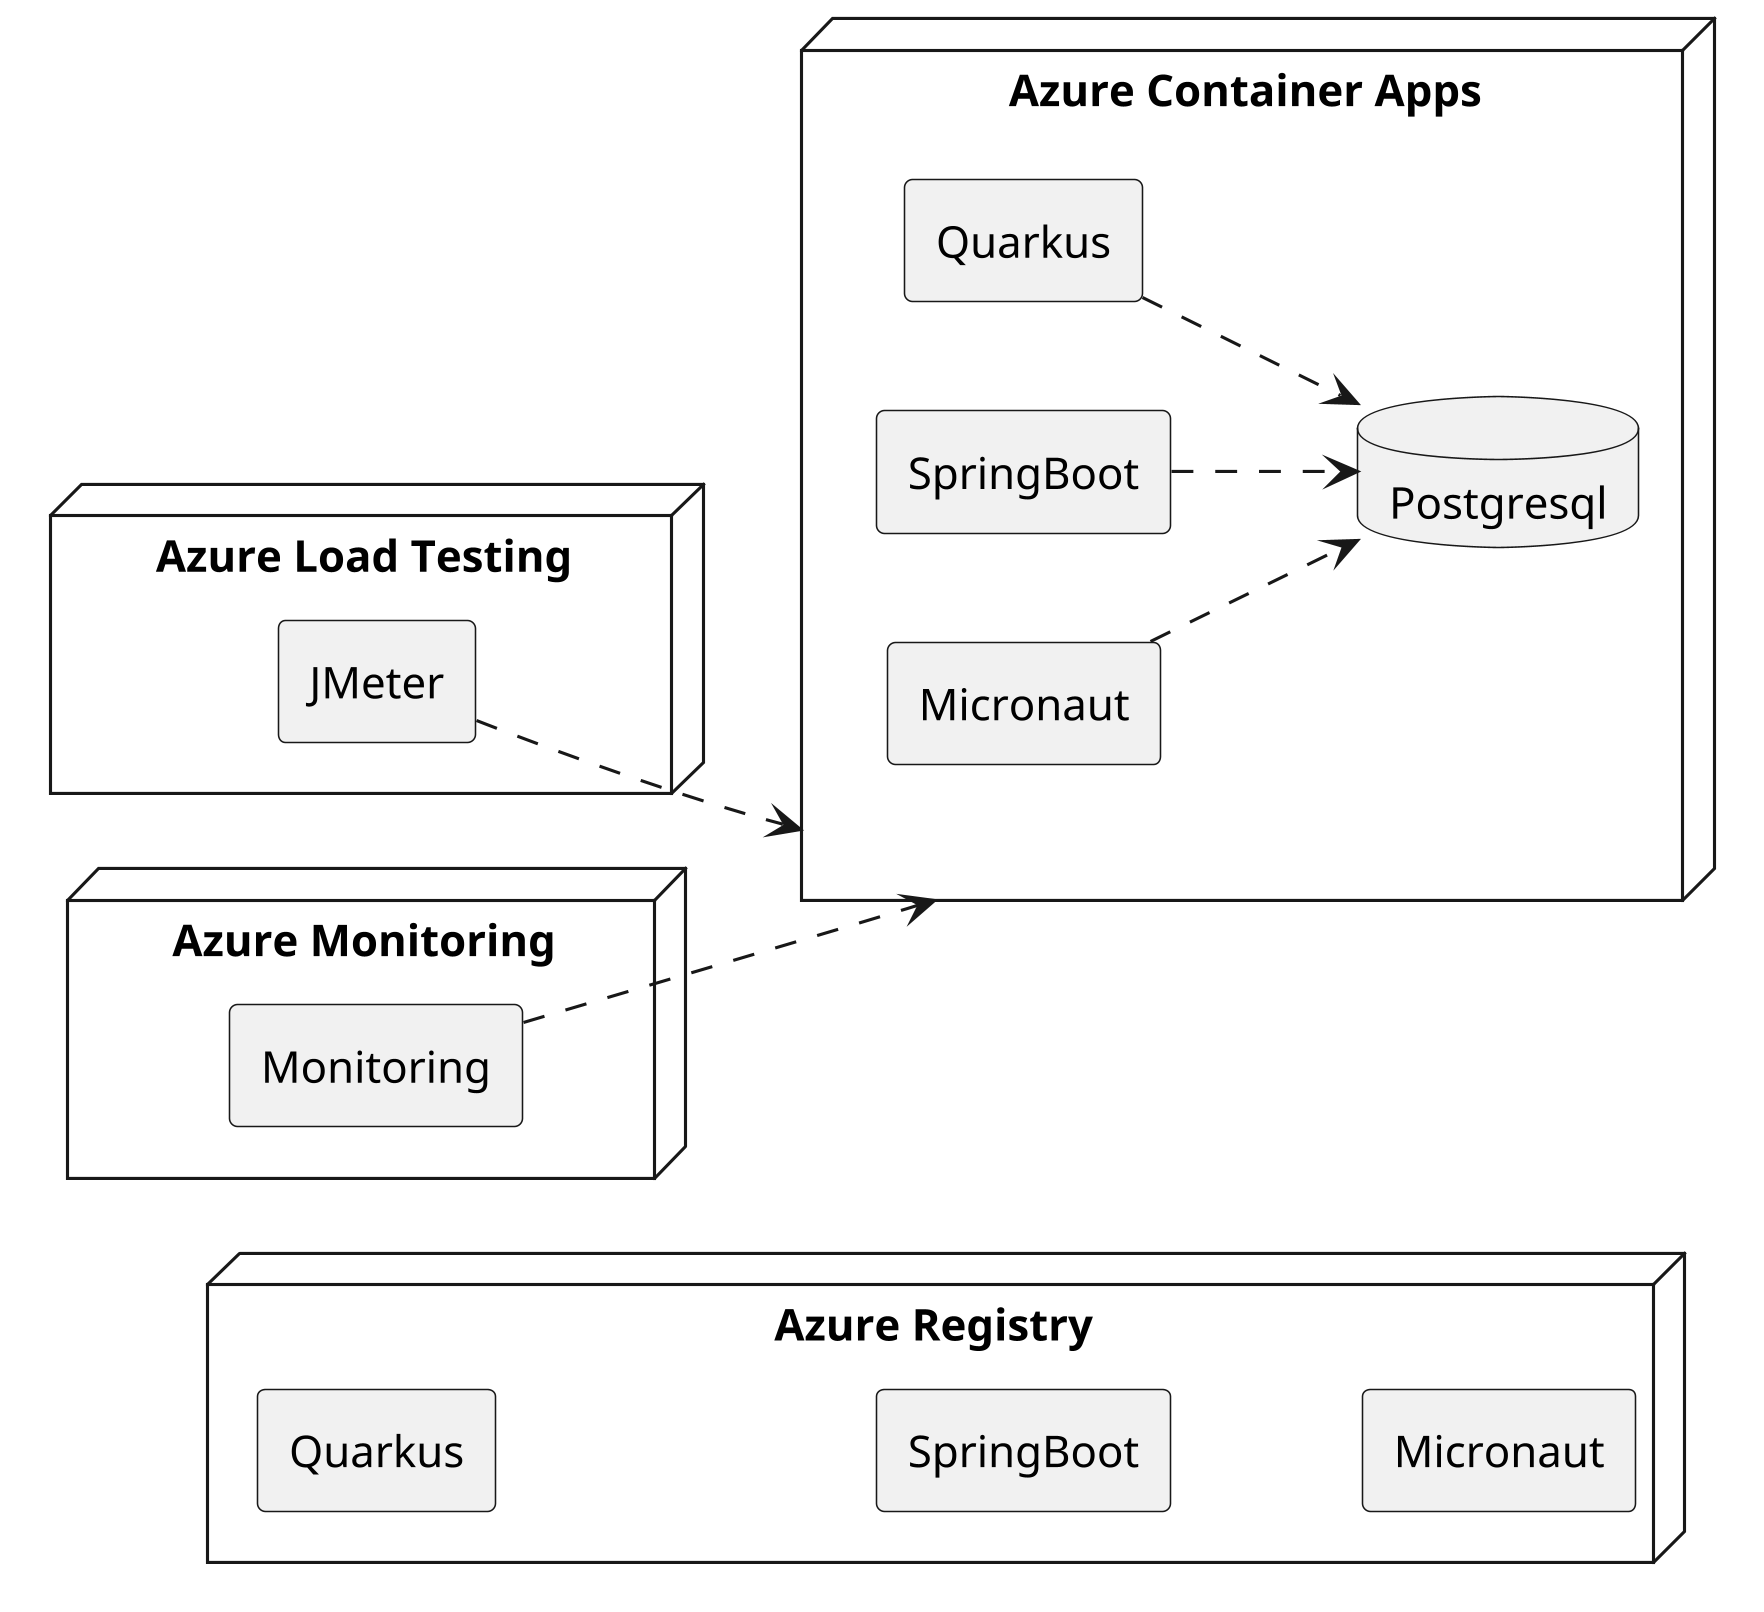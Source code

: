 @startuml

skinparam dpi 300
allow_mixing
left to right direction

node "Azure Registry" as registry {
    agent "Quarkus" as quarkus
    agent "SpringBoot" as spring
    agent "Micronaut" as micronaut
    quarkus -[hidden]-> spring
    spring -[hidden]-> micronaut
}

node "Azure Load Testing" as load {
    agent "JMeter" as jmeter
}

node "Azure Monitoring" as monitor {
    agent "Monitoring" as monitoring
}

node "Azure Container Apps" as aca {
    agent "Quarkus" as appQuarkus
    agent "SpringBoot" as appSpringBoot
    agent "Micronaut" as appMicronaut
    database "Postgresql" as fightPostgresql
    appQuarkus ..> fightPostgresql
    appSpringBoot ..> fightPostgresql
    appMicronaut ..> fightPostgresql
}

jmeter ..> aca
monitoring ..> aca

@enduml
